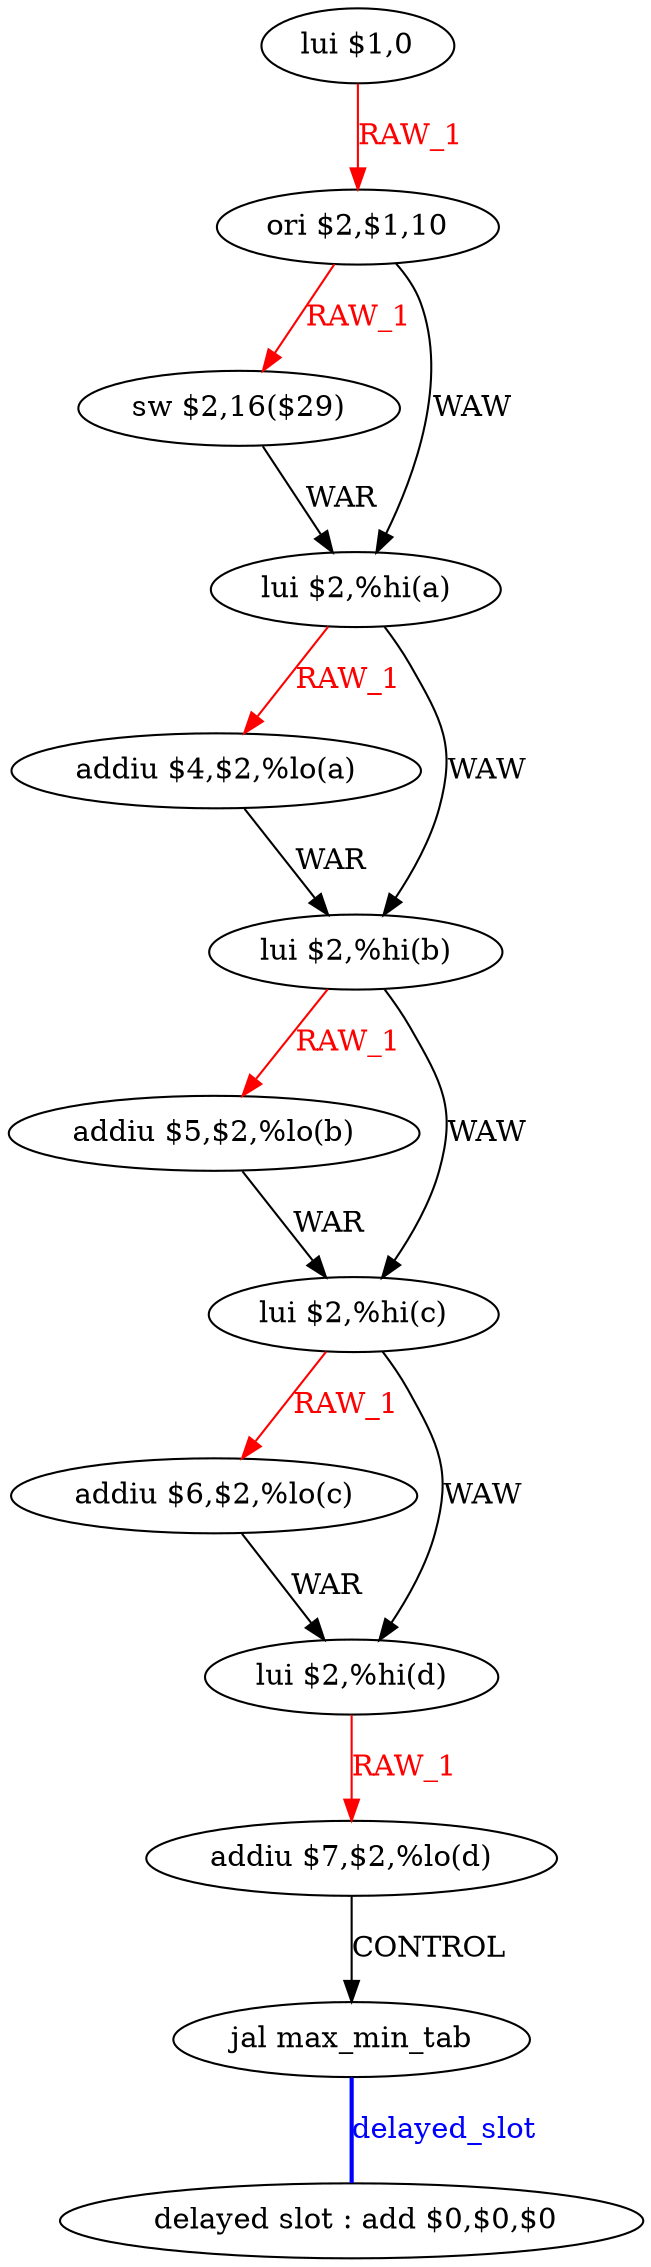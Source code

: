 digraph G1 {
node [shape = ellipse];
i12 [label = " delayed slot : add $0,$0,$0"] ;
i11 ->  i12 [style = bold, dir= none, fontcolor = blue, color = blue, label= "delayed_slot"];
i11 [label = "jal max_min_tab"] ;
i0 [label = "lui $1,0"] ;
i0 ->  i1 [color = red, fontcolor = red, label= "RAW_1"];
i1 [label = "ori $2,$1,10"] ;
i1 ->  i2 [color = red, fontcolor = red, label= "RAW_1"];
i1 ->  i3 [label= "WAW"];
i2 [label = "sw $2,16($29)"] ;
i2 ->  i3 [label= "WAR"];
i3 [label = "lui $2,%hi(a)"] ;
i3 ->  i4 [color = red, fontcolor = red, label= "RAW_1"];
i3 ->  i5 [label= "WAW"];
i4 [label = "addiu $4,$2,%lo(a)"] ;
i4 ->  i5 [label= "WAR"];
i5 [label = "lui $2,%hi(b)"] ;
i5 ->  i6 [color = red, fontcolor = red, label= "RAW_1"];
i5 ->  i7 [label= "WAW"];
i6 [label = "addiu $5,$2,%lo(b)"] ;
i6 ->  i7 [label= "WAR"];
i7 [label = "lui $2,%hi(c)"] ;
i7 ->  i8 [color = red, fontcolor = red, label= "RAW_1"];
i7 ->  i9 [label= "WAW"];
i8 [label = "addiu $6,$2,%lo(c)"] ;
i8 ->  i9 [label= "WAR"];
i9 [label = "lui $2,%hi(d)"] ;
i9 ->  i10 [color = red, fontcolor = red, label= "RAW_1"];
i10 [label = "addiu $7,$2,%lo(d)"] ;
i10 ->  i11 [label= "CONTROL"];
}
